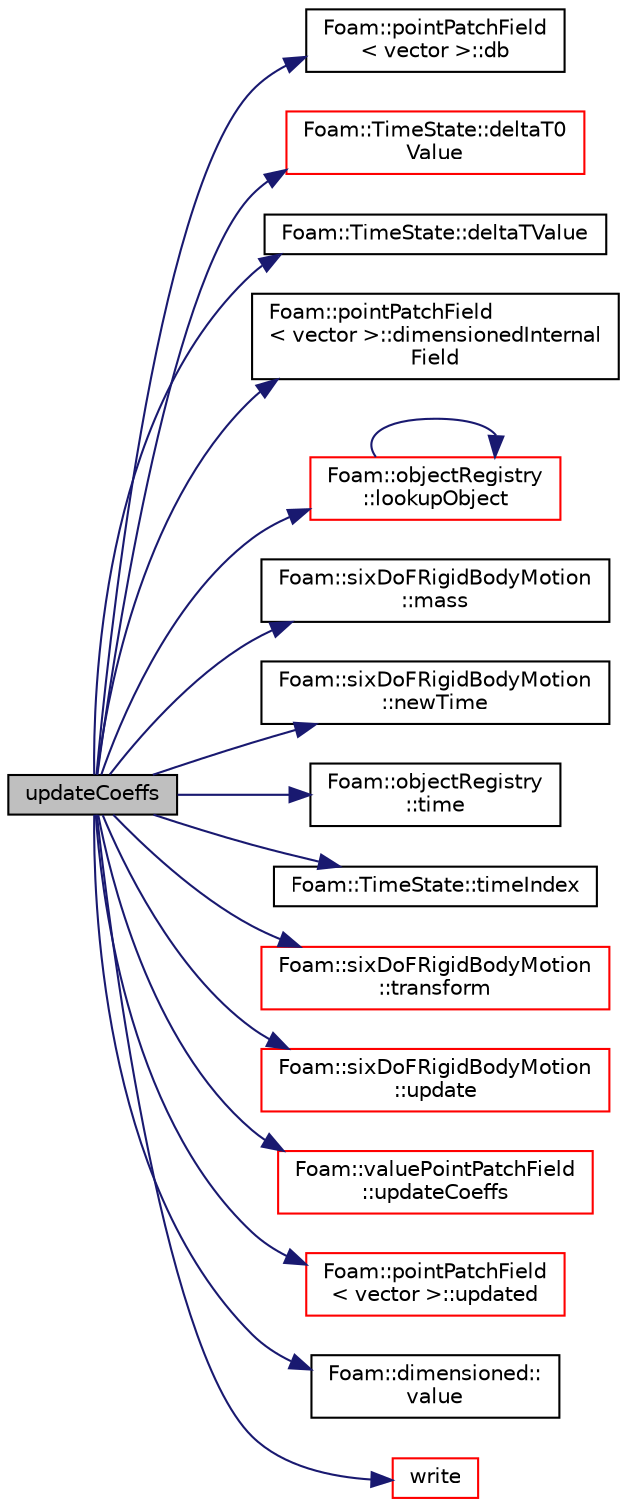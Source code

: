 digraph "updateCoeffs"
{
  bgcolor="transparent";
  edge [fontname="Helvetica",fontsize="10",labelfontname="Helvetica",labelfontsize="10"];
  node [fontname="Helvetica",fontsize="10",shape=record];
  rankdir="LR";
  Node1 [label="updateCoeffs",height=0.2,width=0.4,color="black", fillcolor="grey75", style="filled", fontcolor="black"];
  Node1 -> Node2 [color="midnightblue",fontsize="10",style="solid",fontname="Helvetica"];
  Node2 [label="Foam::pointPatchField\l\< vector \>::db",height=0.2,width=0.4,color="black",URL="$a01899.html#adf469b34fcd0250cef43ac4ce3f153ab",tooltip="Return local objectRegistry. "];
  Node1 -> Node3 [color="midnightblue",fontsize="10",style="solid",fontname="Helvetica"];
  Node3 [label="Foam::TimeState::deltaT0\lValue",height=0.2,width=0.4,color="red",URL="$a02623.html#aa1c3b2fbba79aff20ff144dbc33a684a",tooltip="Return old time step value. "];
  Node1 -> Node4 [color="midnightblue",fontsize="10",style="solid",fontname="Helvetica"];
  Node4 [label="Foam::TimeState::deltaTValue",height=0.2,width=0.4,color="black",URL="$a02623.html#a664afb7178a107bfcb662f688e0bcb62",tooltip="Return time step value. "];
  Node1 -> Node5 [color="midnightblue",fontsize="10",style="solid",fontname="Helvetica"];
  Node5 [label="Foam::pointPatchField\l\< vector \>::dimensionedInternal\lField",height=0.2,width=0.4,color="black",URL="$a01899.html#a610be1247df50864bd243266620f5d17",tooltip="Return dimensioned internal field reference. "];
  Node1 -> Node6 [color="midnightblue",fontsize="10",style="solid",fontname="Helvetica"];
  Node6 [label="Foam::objectRegistry\l::lookupObject",height=0.2,width=0.4,color="red",URL="$a01695.html#affcae20935bdf1726ec1f822228a2330",tooltip="Lookup and return the object of the given Type. "];
  Node6 -> Node6 [color="midnightblue",fontsize="10",style="solid",fontname="Helvetica"];
  Node1 -> Node7 [color="midnightblue",fontsize="10",style="solid",fontname="Helvetica"];
  Node7 [label="Foam::sixDoFRigidBodyMotion\l::mass",height=0.2,width=0.4,color="black",URL="$a02333.html#aa2d02a8d148de6c07165e04110e7a728",tooltip="Return the mass. "];
  Node1 -> Node8 [color="midnightblue",fontsize="10",style="solid",fontname="Helvetica"];
  Node8 [label="Foam::sixDoFRigidBodyMotion\l::newTime",height=0.2,width=0.4,color="black",URL="$a02333.html#a04d144c39836bb839ad0a217f1292c6d",tooltip="Store the motion state at the beginning of the time-step. "];
  Node1 -> Node9 [color="midnightblue",fontsize="10",style="solid",fontname="Helvetica"];
  Node9 [label="Foam::objectRegistry\l::time",height=0.2,width=0.4,color="black",URL="$a01695.html#a48fcf6de2789aff6b430b5fc1a05693f",tooltip="Return time. "];
  Node1 -> Node10 [color="midnightblue",fontsize="10",style="solid",fontname="Helvetica"];
  Node10 [label="Foam::TimeState::timeIndex",height=0.2,width=0.4,color="black",URL="$a02623.html#afddcdeb3f90d772e6710d657a2a6e600",tooltip="Return current time index. "];
  Node1 -> Node11 [color="midnightblue",fontsize="10",style="solid",fontname="Helvetica"];
  Node11 [label="Foam::sixDoFRigidBodyMotion\l::transform",height=0.2,width=0.4,color="red",URL="$a02333.html#a7ae5497c07eb95c569be5217c18d6883",tooltip="Transform the given initial state point by the current motion. "];
  Node1 -> Node12 [color="midnightblue",fontsize="10",style="solid",fontname="Helvetica"];
  Node12 [label="Foam::sixDoFRigidBodyMotion\l::update",height=0.2,width=0.4,color="red",URL="$a02333.html#a0ac89c146de1046c70c9d9bb79a66294",tooltip="Symplectic integration of velocities, orientation and position. "];
  Node1 -> Node13 [color="midnightblue",fontsize="10",style="solid",fontname="Helvetica"];
  Node13 [label="Foam::valuePointPatchField\l::updateCoeffs",height=0.2,width=0.4,color="red",URL="$a02787.html#a7e24eafac629d3733181cd942d4c902f",tooltip="Update the coefficients associated with the patch field. "];
  Node1 -> Node14 [color="midnightblue",fontsize="10",style="solid",fontname="Helvetica"];
  Node14 [label="Foam::pointPatchField\l\< vector \>::updated",height=0.2,width=0.4,color="red",URL="$a01899.html#a087516fc8e0613b0bf49ac8fc4b30fff",tooltip="Return true if the boundary condition has already been updated. "];
  Node1 -> Node15 [color="midnightblue",fontsize="10",style="solid",fontname="Helvetica"];
  Node15 [label="Foam::dimensioned::\lvalue",height=0.2,width=0.4,color="black",URL="$a00533.html#a080d3824651cfcf52f72acceec615aaa",tooltip="Return const reference to value. "];
  Node1 -> Node16 [color="midnightblue",fontsize="10",style="solid",fontname="Helvetica"];
  Node16 [label="write",height=0.2,width=0.4,color="red",URL="$a02744.html#a0941061ad5a26be83b4107d05750ace6",tooltip="Write. "];
}
